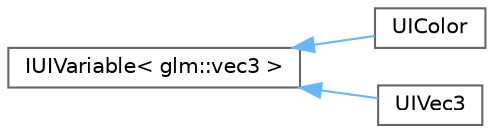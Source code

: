 digraph "Graphical Class Hierarchy"
{
 // LATEX_PDF_SIZE
  bgcolor="transparent";
  edge [fontname=Helvetica,fontsize=10,labelfontname=Helvetica,labelfontsize=10];
  node [fontname=Helvetica,fontsize=10,shape=box,height=0.2,width=0.4];
  rankdir="LR";
  Node0 [id="Node000000",label="IUIVariable\< glm::vec3 \>",height=0.2,width=0.4,color="grey40", fillcolor="white", style="filled",URL="$class_i_u_i_variable.html",tooltip=" "];
  Node0 -> Node1 [id="edge63_Node000000_Node000001",dir="back",color="steelblue1",style="solid",tooltip=" "];
  Node1 [id="Node000001",label="UIColor",height=0.2,width=0.4,color="grey40", fillcolor="white", style="filled",URL="$class_u_i_color.html",tooltip="A color (vector3) that can be directly displayed and edited in the UI."];
  Node0 -> Node2 [id="edge64_Node000000_Node000002",dir="back",color="steelblue1",style="solid",tooltip=" "];
  Node2 [id="Node000002",label="UIVec3",height=0.2,width=0.4,color="grey40", fillcolor="white", style="filled",URL="$class_u_i_vec3.html",tooltip="A vector3 that can be directly displayed and edited in the UI."];
}
